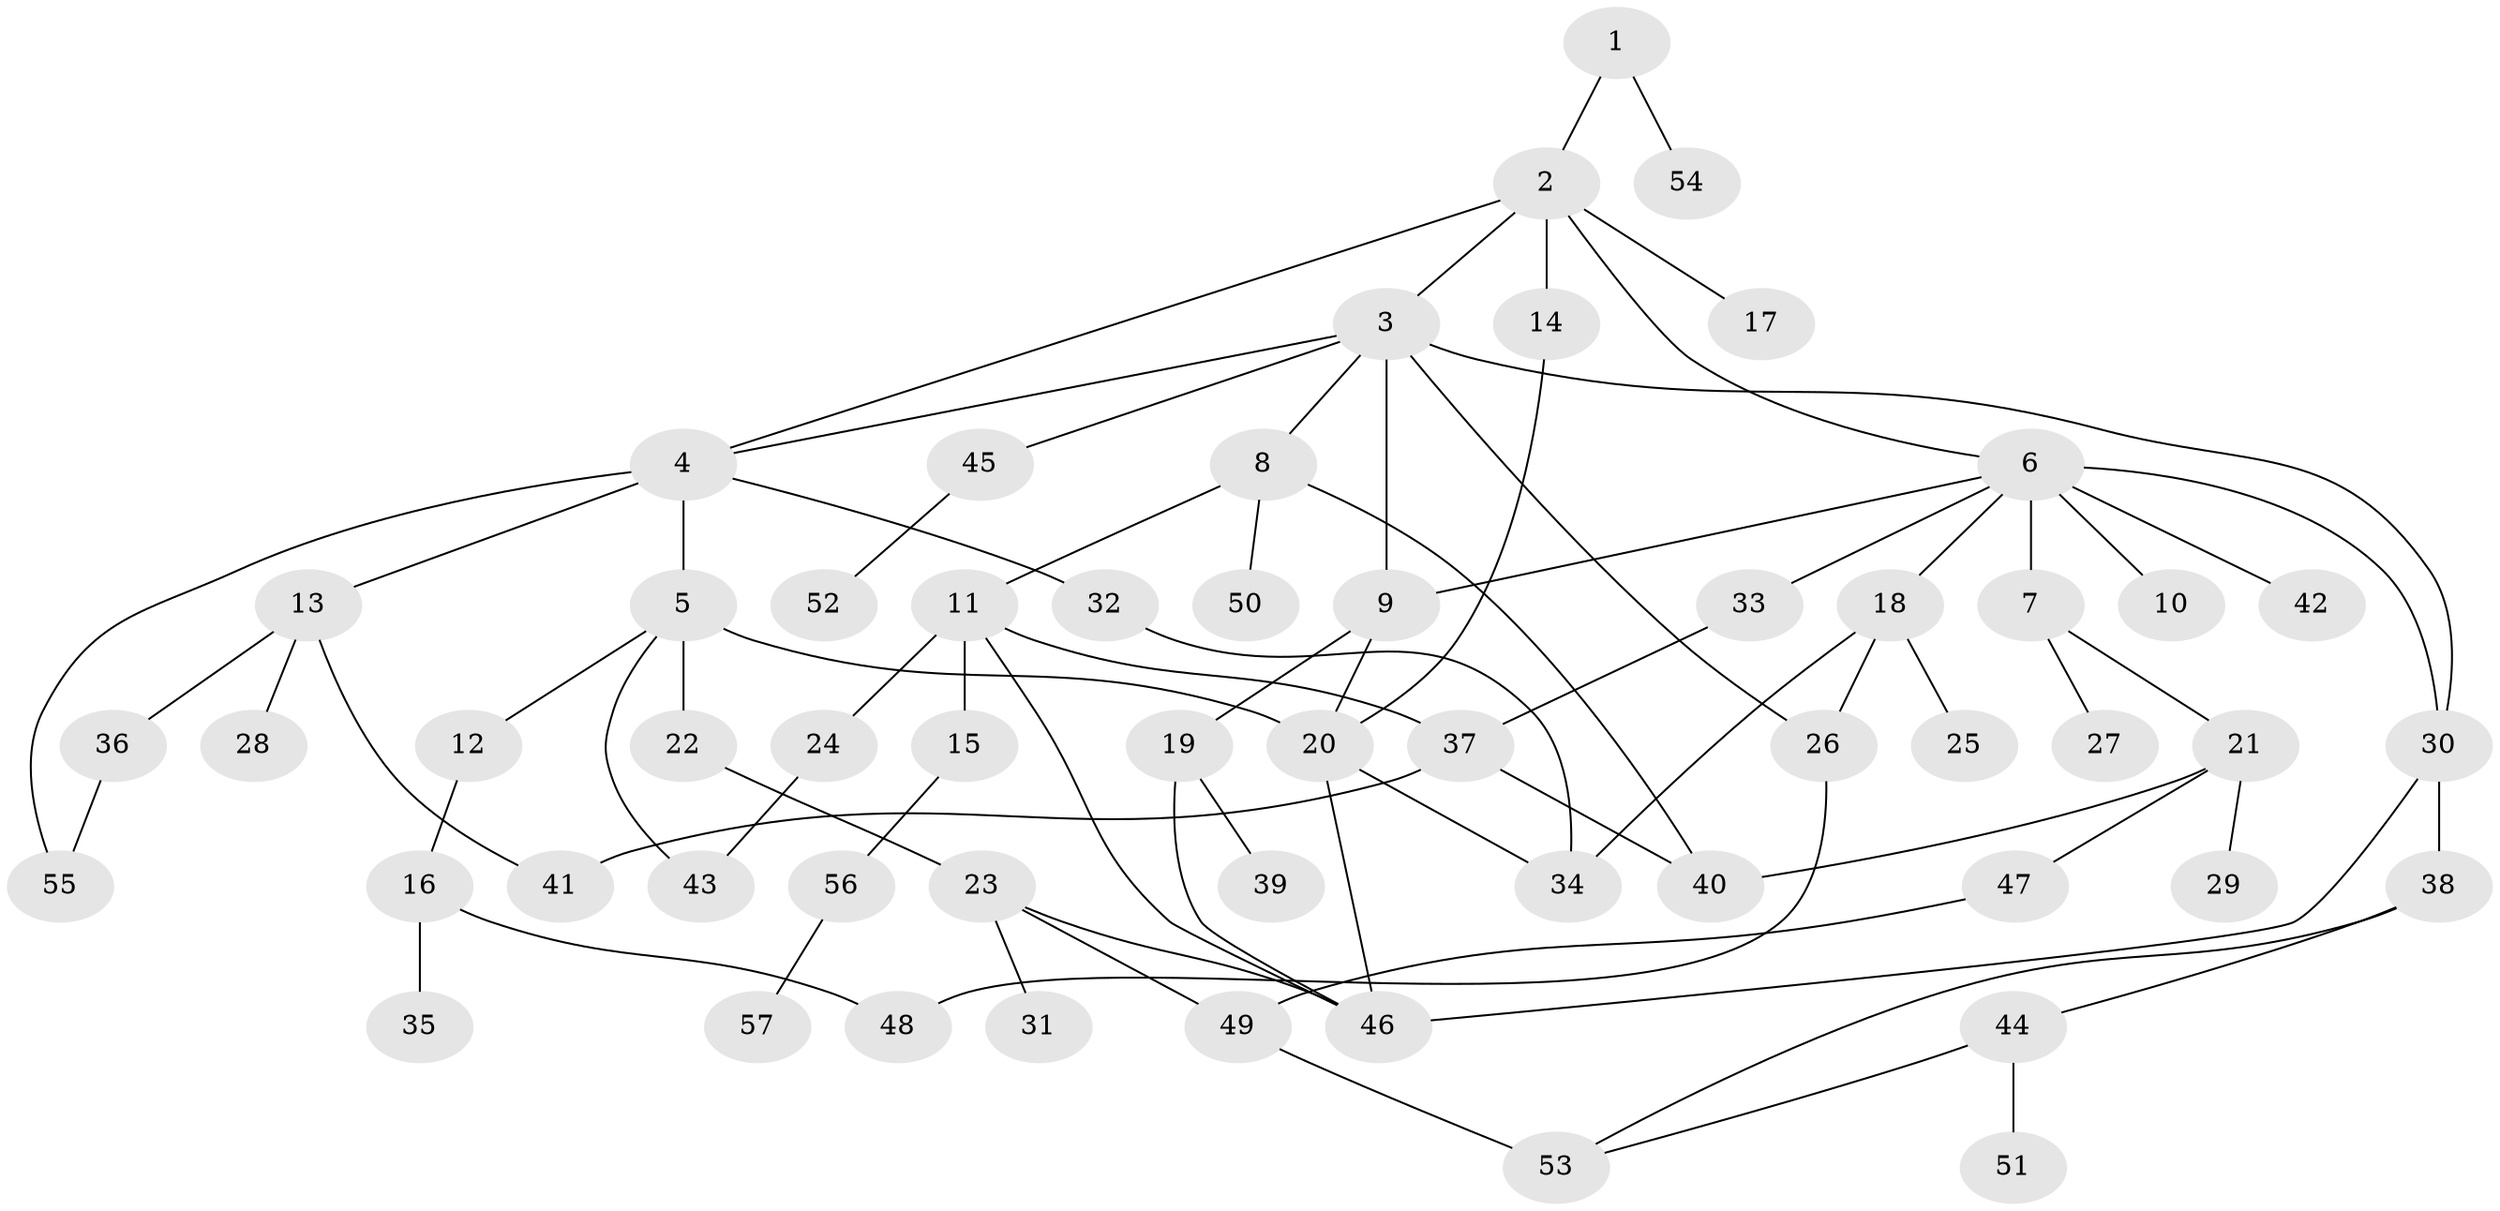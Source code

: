 // original degree distribution, {2: 0.3508771929824561, 7: 0.02631578947368421, 4: 0.06140350877192982, 10: 0.008771929824561403, 5: 0.043859649122807015, 8: 0.008771929824561403, 3: 0.15789473684210525, 1: 0.3333333333333333, 6: 0.008771929824561403}
// Generated by graph-tools (version 1.1) at 2025/34/03/09/25 02:34:34]
// undirected, 57 vertices, 78 edges
graph export_dot {
graph [start="1"]
  node [color=gray90,style=filled];
  1;
  2;
  3;
  4;
  5;
  6;
  7;
  8;
  9;
  10;
  11;
  12;
  13;
  14;
  15;
  16;
  17;
  18;
  19;
  20;
  21;
  22;
  23;
  24;
  25;
  26;
  27;
  28;
  29;
  30;
  31;
  32;
  33;
  34;
  35;
  36;
  37;
  38;
  39;
  40;
  41;
  42;
  43;
  44;
  45;
  46;
  47;
  48;
  49;
  50;
  51;
  52;
  53;
  54;
  55;
  56;
  57;
  1 -- 2 [weight=1.0];
  1 -- 54 [weight=1.0];
  2 -- 3 [weight=1.0];
  2 -- 4 [weight=1.0];
  2 -- 6 [weight=1.0];
  2 -- 14 [weight=1.0];
  2 -- 17 [weight=1.0];
  3 -- 4 [weight=1.0];
  3 -- 8 [weight=1.0];
  3 -- 9 [weight=1.0];
  3 -- 26 [weight=1.0];
  3 -- 30 [weight=1.0];
  3 -- 45 [weight=1.0];
  4 -- 5 [weight=2.0];
  4 -- 13 [weight=1.0];
  4 -- 32 [weight=1.0];
  4 -- 55 [weight=1.0];
  5 -- 12 [weight=1.0];
  5 -- 20 [weight=1.0];
  5 -- 22 [weight=1.0];
  5 -- 43 [weight=1.0];
  6 -- 7 [weight=1.0];
  6 -- 9 [weight=1.0];
  6 -- 10 [weight=1.0];
  6 -- 18 [weight=1.0];
  6 -- 30 [weight=1.0];
  6 -- 33 [weight=1.0];
  6 -- 42 [weight=2.0];
  7 -- 21 [weight=1.0];
  7 -- 27 [weight=1.0];
  8 -- 11 [weight=1.0];
  8 -- 40 [weight=1.0];
  8 -- 50 [weight=1.0];
  9 -- 19 [weight=1.0];
  9 -- 20 [weight=1.0];
  11 -- 15 [weight=3.0];
  11 -- 24 [weight=1.0];
  11 -- 37 [weight=1.0];
  11 -- 46 [weight=1.0];
  12 -- 16 [weight=1.0];
  13 -- 28 [weight=1.0];
  13 -- 36 [weight=1.0];
  13 -- 41 [weight=1.0];
  14 -- 20 [weight=1.0];
  15 -- 56 [weight=1.0];
  16 -- 35 [weight=1.0];
  16 -- 48 [weight=1.0];
  18 -- 25 [weight=2.0];
  18 -- 26 [weight=1.0];
  18 -- 34 [weight=1.0];
  19 -- 39 [weight=1.0];
  19 -- 46 [weight=1.0];
  20 -- 34 [weight=1.0];
  20 -- 46 [weight=2.0];
  21 -- 29 [weight=3.0];
  21 -- 40 [weight=1.0];
  21 -- 47 [weight=1.0];
  22 -- 23 [weight=1.0];
  23 -- 31 [weight=1.0];
  23 -- 46 [weight=1.0];
  23 -- 49 [weight=1.0];
  24 -- 43 [weight=1.0];
  26 -- 48 [weight=1.0];
  30 -- 38 [weight=3.0];
  30 -- 46 [weight=1.0];
  32 -- 34 [weight=1.0];
  33 -- 37 [weight=1.0];
  36 -- 55 [weight=1.0];
  37 -- 40 [weight=2.0];
  37 -- 41 [weight=1.0];
  38 -- 44 [weight=1.0];
  38 -- 53 [weight=1.0];
  44 -- 51 [weight=1.0];
  44 -- 53 [weight=1.0];
  45 -- 52 [weight=1.0];
  47 -- 49 [weight=1.0];
  49 -- 53 [weight=2.0];
  56 -- 57 [weight=1.0];
}
